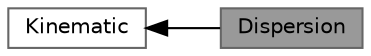 digraph "Dispersion"
{
 // LATEX_PDF_SIZE
  bgcolor="transparent";
  edge [fontname=Helvetica,fontsize=10,labelfontname=Helvetica,labelfontsize=10];
  node [fontname=Helvetica,fontsize=10,shape=box,height=0.2,width=0.4];
  rankdir=LR;
  Node1 [id="Node000001",label="Dispersion",height=0.2,width=0.4,color="gray40", fillcolor="grey60", style="filled", fontcolor="black",tooltip=" "];
  Node2 [id="Node000002",label="Kinematic",height=0.2,width=0.4,color="grey40", fillcolor="white", style="filled",URL="$group__grpLagrangianIntermediateKinematicSubModels.html",tooltip=" "];
  Node2->Node1 [shape=plaintext, dir="back", style="solid"];
}
